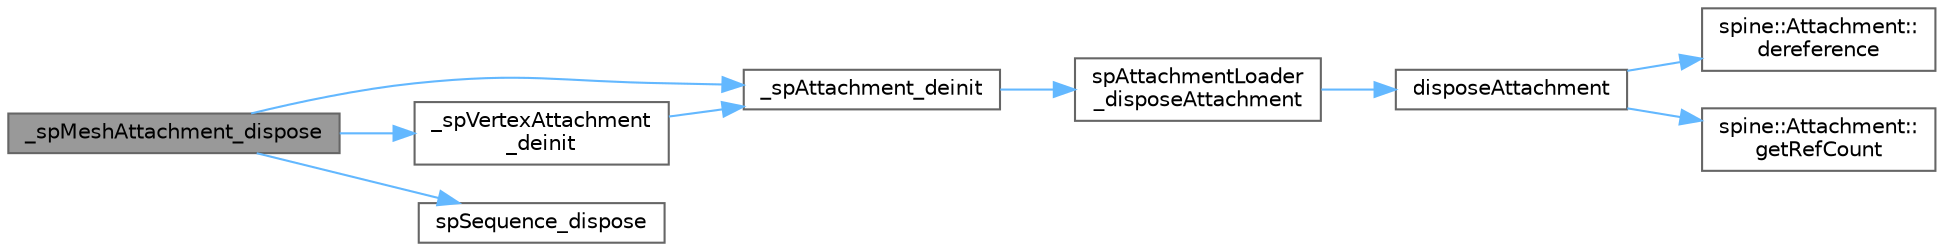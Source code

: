 digraph "_spMeshAttachment_dispose"
{
 // LATEX_PDF_SIZE
  bgcolor="transparent";
  edge [fontname=Helvetica,fontsize=10,labelfontname=Helvetica,labelfontsize=10];
  node [fontname=Helvetica,fontsize=10,shape=box,height=0.2,width=0.4];
  rankdir="LR";
  Node1 [id="Node000001",label="_spMeshAttachment_dispose",height=0.2,width=0.4,color="gray40", fillcolor="grey60", style="filled", fontcolor="black",tooltip=" "];
  Node1 -> Node2 [id="edge1_Node000001_Node000002",color="steelblue1",style="solid",tooltip=" "];
  Node2 [id="Node000002",label="_spAttachment_deinit",height=0.2,width=0.4,color="grey40", fillcolor="white", style="filled",URL="$_attachment_8c.html#abbac986c283fdf9d5dca624ddc68b3e7",tooltip=" "];
  Node2 -> Node3 [id="edge2_Node000002_Node000003",color="steelblue1",style="solid",tooltip=" "];
  Node3 [id="Node000003",label="spAttachmentLoader\l_disposeAttachment",height=0.2,width=0.4,color="grey40", fillcolor="white", style="filled",URL="$_attachment_loader_8c.html#a0b6efefa14acccd5d8aa5ce655a92636",tooltip=" "];
  Node3 -> Node4 [id="edge3_Node000003_Node000004",color="steelblue1",style="solid",tooltip=" "];
  Node4 [id="Node000004",label="disposeAttachment",height=0.2,width=0.4,color="grey40", fillcolor="white", style="filled",URL="$_skin_8cpp.html#a9fa1b8407c6f33b348e869452f1ac8fc",tooltip=" "];
  Node4 -> Node5 [id="edge4_Node000004_Node000005",color="steelblue1",style="solid",tooltip=" "];
  Node5 [id="Node000005",label="spine::Attachment::\ldereference",height=0.2,width=0.4,color="grey40", fillcolor="white", style="filled",URL="$classspine_1_1_attachment.html#acc72f7fa790c5e4d356f4e56f58bd785",tooltip=" "];
  Node4 -> Node6 [id="edge5_Node000004_Node000006",color="steelblue1",style="solid",tooltip=" "];
  Node6 [id="Node000006",label="spine::Attachment::\lgetRefCount",height=0.2,width=0.4,color="grey40", fillcolor="white", style="filled",URL="$classspine_1_1_attachment.html#ac135715b66cfc25c2d55007db9607aee",tooltip=" "];
  Node1 -> Node7 [id="edge6_Node000001_Node000007",color="steelblue1",style="solid",tooltip=" "];
  Node7 [id="Node000007",label="_spVertexAttachment\l_deinit",height=0.2,width=0.4,color="grey40", fillcolor="white", style="filled",URL="$_vertex_attachment_8c.html#a879f6827c28770124de4b2904a672244",tooltip=" "];
  Node7 -> Node2 [id="edge7_Node000007_Node000002",color="steelblue1",style="solid",tooltip=" "];
  Node1 -> Node8 [id="edge8_Node000001_Node000008",color="steelblue1",style="solid",tooltip=" "];
  Node8 [id="Node000008",label="spSequence_dispose",height=0.2,width=0.4,color="grey40", fillcolor="white", style="filled",URL="$_sequence_8c.html#a4c8fc0f3da23061b8989e5f6e61ab529",tooltip=" "];
}
